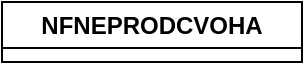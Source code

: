 <mxfile version="20.8.23" type="github">
  <diagram id="PSuCmmEAhEBetLL8J9Au" name="Page-1">
    <mxGraphModel dx="1409" dy="814" grid="1" gridSize="10" guides="1" tooltips="1" connect="1" arrows="1" fold="1" page="1" pageScale="1" pageWidth="827" pageHeight="1169" math="0" shadow="0">
      <root>
        <mxCell id="0" />
        <mxCell id="1" parent="0" />
        <mxCell id="8QuLhzeU50cvJ7wqlkC0-12" value="NFNEPRODCVOHA" style="swimlane;whiteSpace=wrap;html=1;rounded=0;strokeColor=default;fontFamily=Helvetica;fontSize=12;fontColor=default;fillColor=default;" vertex="1" collapsed="1" parent="1">
          <mxGeometry x="31" y="80" width="150" height="30" as="geometry">
            <mxRectangle y="120" width="800" height="690" as="alternateBounds" />
          </mxGeometry>
        </mxCell>
        <mxCell id="8QuLhzeU50cvJ7wqlkC0-15" value="NFNEPRODCVOHA-01" style="swimlane;whiteSpace=wrap;html=1;rounded=0;strokeColor=default;fontFamily=Helvetica;fontSize=12;fontColor=default;fillColor=default;" vertex="1" collapsed="1" parent="8QuLhzeU50cvJ7wqlkC0-12">
          <mxGeometry x="31" y="90" width="170" height="30" as="geometry">
            <mxRectangle x="31" y="90" width="470" height="290" as="alternateBounds" />
          </mxGeometry>
        </mxCell>
        <mxCell id="8QuLhzeU50cvJ7wqlkC0-25" value="svm_NENEPRODCVOHA" style="swimlane;childLayout=stackLayout;resizeParent=1;resizeParentMax=0;horizontal=0;startSize=30;horizontalStack=0;html=1;rounded=0;strokeColor=default;fontFamily=Helvetica;fontSize=12;fontColor=default;fillColor=default;" vertex="1" parent="8QuLhzeU50cvJ7wqlkC0-15">
          <mxGeometry x="30" y="40" width="410" height="230" as="geometry">
            <mxRectangle x="30" y="50" width="40" height="170" as="alternateBounds" />
          </mxGeometry>
        </mxCell>
        <mxCell id="8QuLhzeU50cvJ7wqlkC0-26" value="Data Lif" style="swimlane;startSize=20;horizontal=0;html=1;rounded=0;strokeColor=default;fontFamily=Helvetica;fontSize=12;fontColor=default;fillColor=default;" vertex="1" parent="8QuLhzeU50cvJ7wqlkC0-25">
          <mxGeometry x="30" width="380" height="110" as="geometry">
            <mxRectangle x="30" width="380" height="60" as="alternateBounds" />
          </mxGeometry>
        </mxCell>
        <mxCell id="8QuLhzeU50cvJ7wqlkC0-27" value="172.18.0.145 NFS/SMB/CIFS&lt;br&gt;172.18.0.146 NFS/SMB/CIFS&lt;br&gt;" style="text;html=1;align=center;verticalAlign=middle;resizable=0;points=[];autosize=1;strokeColor=none;fillColor=none;fontSize=12;fontFamily=Helvetica;fontColor=default;" vertex="1" parent="8QuLhzeU50cvJ7wqlkC0-26">
          <mxGeometry x="140" y="40" width="180" height="40" as="geometry" />
        </mxCell>
        <mxCell id="8QuLhzeU50cvJ7wqlkC0-28" value="Cluster Mgmt lif" style="swimlane;startSize=20;horizontal=0;html=1;rounded=0;strokeColor=default;fontFamily=Helvetica;fontSize=12;fontColor=default;fillColor=default;" vertex="1" parent="8QuLhzeU50cvJ7wqlkC0-25">
          <mxGeometry x="30" y="110" width="380" height="120" as="geometry">
            <mxRectangle x="30" y="60" width="380" height="90" as="alternateBounds" />
          </mxGeometry>
        </mxCell>
        <mxCell id="8QuLhzeU50cvJ7wqlkC0-29" value="T&lt;br&gt;172.18.0.145 node1mgmt&lt;br style=&quot;border-color: var(--border-color);&quot;&gt;172.18.0.146 node2mgmt&lt;br&gt;IP cluster mgmt" style="text;html=1;align=center;verticalAlign=middle;resizable=0;points=[];autosize=1;strokeColor=none;fillColor=none;fontSize=12;fontFamily=Helvetica;fontColor=default;" vertex="1" parent="8QuLhzeU50cvJ7wqlkC0-28">
          <mxGeometry x="160" y="30" width="160" height="70" as="geometry" />
        </mxCell>
        <mxCell id="8QuLhzeU50cvJ7wqlkC0-30" value="NFNEPRODCVOHA-01" style="swimlane;whiteSpace=wrap;html=1;rounded=0;strokeColor=default;fontFamily=Helvetica;fontSize=12;fontColor=default;fillColor=default;" vertex="1" collapsed="1" parent="8QuLhzeU50cvJ7wqlkC0-12">
          <mxGeometry x="60" y="390" width="170" height="30" as="geometry">
            <mxRectangle x="60" y="390" width="369" height="290" as="alternateBounds" />
          </mxGeometry>
        </mxCell>
        <mxCell id="8QuLhzeU50cvJ7wqlkC0-31" value="svm_NENEPRODCVOHA" style="swimlane;childLayout=stackLayout;resizeParent=1;resizeParentMax=0;horizontal=0;startSize=30;horizontalStack=0;html=1;rounded=0;strokeColor=default;fontFamily=Helvetica;fontSize=12;fontColor=default;fillColor=default;" vertex="1" parent="8QuLhzeU50cvJ7wqlkC0-30">
          <mxGeometry x="30" y="40" width="410" height="230" as="geometry">
            <mxRectangle x="30" y="50" width="40" height="170" as="alternateBounds" />
          </mxGeometry>
        </mxCell>
        <mxCell id="8QuLhzeU50cvJ7wqlkC0-32" value="Data Lif" style="swimlane;startSize=20;horizontal=0;html=1;rounded=0;strokeColor=default;fontFamily=Helvetica;fontSize=12;fontColor=default;fillColor=default;" vertex="1" parent="8QuLhzeU50cvJ7wqlkC0-31">
          <mxGeometry x="30" width="380" height="110" as="geometry">
            <mxRectangle x="30" width="380" height="60" as="alternateBounds" />
          </mxGeometry>
        </mxCell>
        <mxCell id="8QuLhzeU50cvJ7wqlkC0-33" value="172.18.0.145 NFS/SMB/CIFS&lt;br&gt;172.18.0.146 NFS/SMB/CIFS&lt;br&gt;" style="text;html=1;align=center;verticalAlign=middle;resizable=0;points=[];autosize=1;strokeColor=none;fillColor=none;fontSize=12;fontFamily=Helvetica;fontColor=default;" vertex="1" parent="8QuLhzeU50cvJ7wqlkC0-32">
          <mxGeometry x="140" y="40" width="180" height="40" as="geometry" />
        </mxCell>
        <mxCell id="8QuLhzeU50cvJ7wqlkC0-34" value="Cluster Mgmt lif" style="swimlane;startSize=20;horizontal=0;html=1;rounded=0;strokeColor=default;fontFamily=Helvetica;fontSize=12;fontColor=default;fillColor=default;" vertex="1" parent="8QuLhzeU50cvJ7wqlkC0-31">
          <mxGeometry x="30" y="110" width="380" height="120" as="geometry">
            <mxRectangle x="30" y="60" width="380" height="90" as="alternateBounds" />
          </mxGeometry>
        </mxCell>
        <mxCell id="8QuLhzeU50cvJ7wqlkC0-35" value="T&lt;br&gt;172.18.0.145 node1mgmt&lt;br style=&quot;border-color: var(--border-color);&quot;&gt;172.18.0.146 node2mgmt&lt;br&gt;IP cluster mgmt" style="text;html=1;align=center;verticalAlign=middle;resizable=0;points=[];autosize=1;strokeColor=none;fillColor=none;fontSize=12;fontFamily=Helvetica;fontColor=default;" vertex="1" parent="8QuLhzeU50cvJ7wqlkC0-34">
          <mxGeometry x="160" y="30" width="160" height="70" as="geometry" />
        </mxCell>
      </root>
    </mxGraphModel>
  </diagram>
</mxfile>
